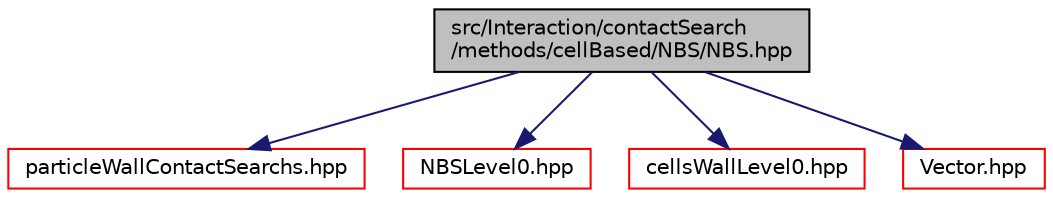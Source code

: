 digraph "src/Interaction/contactSearch/methods/cellBased/NBS/NBS.hpp"
{
 // LATEX_PDF_SIZE
  edge [fontname="Helvetica",fontsize="10",labelfontname="Helvetica",labelfontsize="10"];
  node [fontname="Helvetica",fontsize="10",shape=record];
  Node1 [label="src/Interaction/contactSearch\l/methods/cellBased/NBS/NBS.hpp",height=0.2,width=0.4,color="black", fillcolor="grey75", style="filled", fontcolor="black",tooltip=" "];
  Node1 -> Node2 [color="midnightblue",fontsize="10",style="solid",fontname="Helvetica"];
  Node2 [label="particleWallContactSearchs.hpp",height=0.2,width=0.4,color="red", fillcolor="white", style="filled",URL="$particleWallContactSearchs_8hpp.html",tooltip=" "];
  Node1 -> Node89 [color="midnightblue",fontsize="10",style="solid",fontname="Helvetica"];
  Node89 [label="NBSLevel0.hpp",height=0.2,width=0.4,color="red", fillcolor="white", style="filled",URL="$NBSLevel0_8hpp.html",tooltip=" "];
  Node1 -> Node103 [color="midnightblue",fontsize="10",style="solid",fontname="Helvetica"];
  Node103 [label="cellsWallLevel0.hpp",height=0.2,width=0.4,color="red", fillcolor="white", style="filled",URL="$cellsWallLevel0_8hpp.html",tooltip=" "];
  Node1 -> Node107 [color="midnightblue",fontsize="10",style="solid",fontname="Helvetica"];
  Node107 [label="Vector.hpp",height=0.2,width=0.4,color="red", fillcolor="white", style="filled",URL="$Vector_8hpp.html",tooltip=" "];
}
